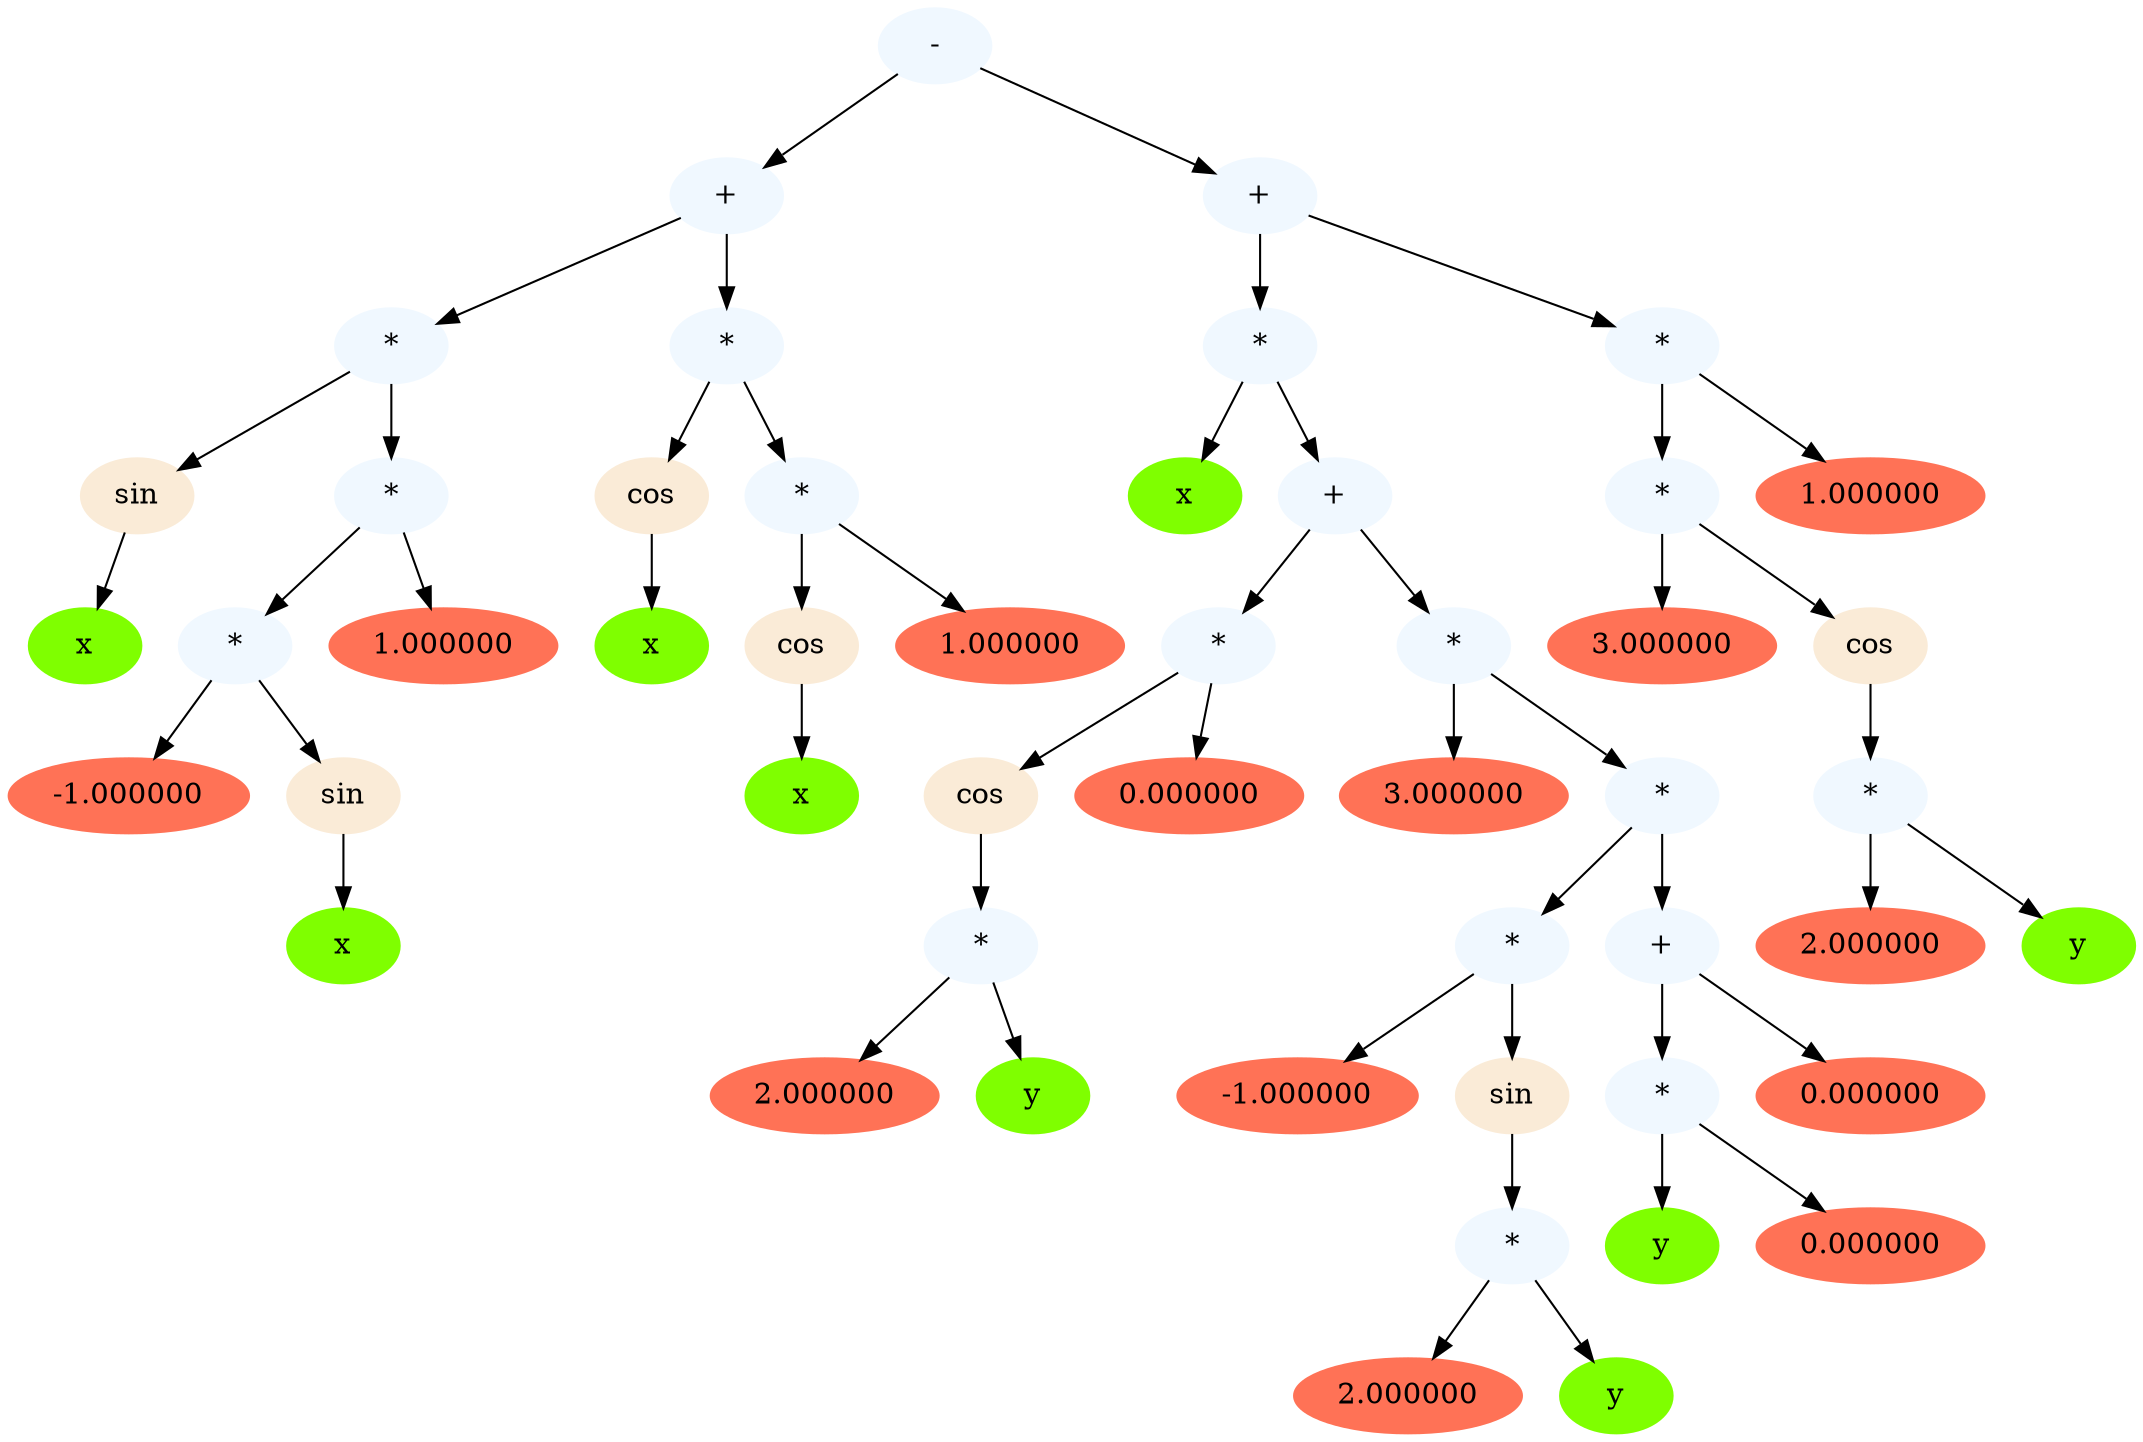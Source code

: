 digraph expression_tree {
v0 [label = "-", style = filled, color = aliceblue]
v1 [label = "+", style = filled, color = aliceblue]
v2 [label = "*", style = filled, color = aliceblue]
v3 [label = "sin", style = filled, color = antiquewhite]
v4 [label = "x", style = filled, color = chartreuse]
v5 [label = "*", style = filled, color = aliceblue]
v6 [label = "*", style = filled, color = aliceblue]
v7 [label = "-1.000000", style = filled, color = coral1]
v8 [label = "sin", style = filled, color = antiquewhite]
v9 [label = "x", style = filled, color = chartreuse]
v10 [label = "1.000000", style = filled, color = coral1]
v11 [label = "*", style = filled, color = aliceblue]
v12 [label = "cos", style = filled, color = antiquewhite]
v13 [label = "x", style = filled, color = chartreuse]
v14 [label = "*", style = filled, color = aliceblue]
v15 [label = "cos", style = filled, color = antiquewhite]
v16 [label = "x", style = filled, color = chartreuse]
v17 [label = "1.000000", style = filled, color = coral1]
v18 [label = "+", style = filled, color = aliceblue]
v19 [label = "*", style = filled, color = aliceblue]
v20 [label = "x", style = filled, color = chartreuse]
v21 [label = "+", style = filled, color = aliceblue]
v22 [label = "*", style = filled, color = aliceblue]
v23 [label = "cos", style = filled, color = antiquewhite]
v24 [label = "*", style = filled, color = aliceblue]
v25 [label = "2.000000", style = filled, color = coral1]
v26 [label = "y", style = filled, color = chartreuse]
v27 [label = "0.000000", style = filled, color = coral1]
v28 [label = "*", style = filled, color = aliceblue]
v29 [label = "3.000000", style = filled, color = coral1]
v30 [label = "*", style = filled, color = aliceblue]
v31 [label = "*", style = filled, color = aliceblue]
v32 [label = "-1.000000", style = filled, color = coral1]
v33 [label = "sin", style = filled, color = antiquewhite]
v34 [label = "*", style = filled, color = aliceblue]
v35 [label = "2.000000", style = filled, color = coral1]
v36 [label = "y", style = filled, color = chartreuse]
v37 [label = "+", style = filled, color = aliceblue]
v38 [label = "*", style = filled, color = aliceblue]
v39 [label = "y", style = filled, color = chartreuse]
v40 [label = "0.000000", style = filled, color = coral1]
v41 [label = "0.000000", style = filled, color = coral1]
v42 [label = "*", style = filled, color = aliceblue]
v43 [label = "*", style = filled, color = aliceblue]
v44 [label = "3.000000", style = filled, color = coral1]
v45 [label = "cos", style = filled, color = antiquewhite]
v46 [label = "*", style = filled, color = aliceblue]
v47 [label = "2.000000", style = filled, color = coral1]
v48 [label = "y", style = filled, color = chartreuse]
v49 [label = "1.000000", style = filled, color = coral1]
v0->v1
v0->v18
{rank = same; v1, v18}
v1->v2
v1->v11
{rank = same; v2, v11}
v2->v3
v2->v5
{rank = same; v3, v5}
v3->v4
v5->v6
v5->v10
{rank = same; v6, v10}
v6->v7
v6->v8
{rank = same; v7, v8}
v8->v9
v11->v12
v11->v14
{rank = same; v12, v14}
v12->v13
v14->v15
v14->v17
{rank = same; v15, v17}
v15->v16
v18->v19
v18->v42
{rank = same; v19, v42}
v19->v20
v19->v21
{rank = same; v20, v21}
v21->v22
v21->v28
{rank = same; v22, v28}
v22->v23
v22->v27
{rank = same; v23, v27}
v23->v24
v24->v25
v24->v26
{rank = same; v25, v26}
v28->v29
v28->v30
{rank = same; v29, v30}
v30->v31
v30->v37
{rank = same; v31, v37}
v31->v32
v31->v33
{rank = same; v32, v33}
v33->v34
v34->v35
v34->v36
{rank = same; v35, v36}
v37->v38
v37->v41
{rank = same; v38, v41}
v38->v39
v38->v40
{rank = same; v39, v40}
v42->v43
v42->v49
{rank = same; v43, v49}
v43->v44
v43->v45
{rank = same; v44, v45}
v45->v46
v46->v47
v46->v48
{rank = same; v47, v48}
}
